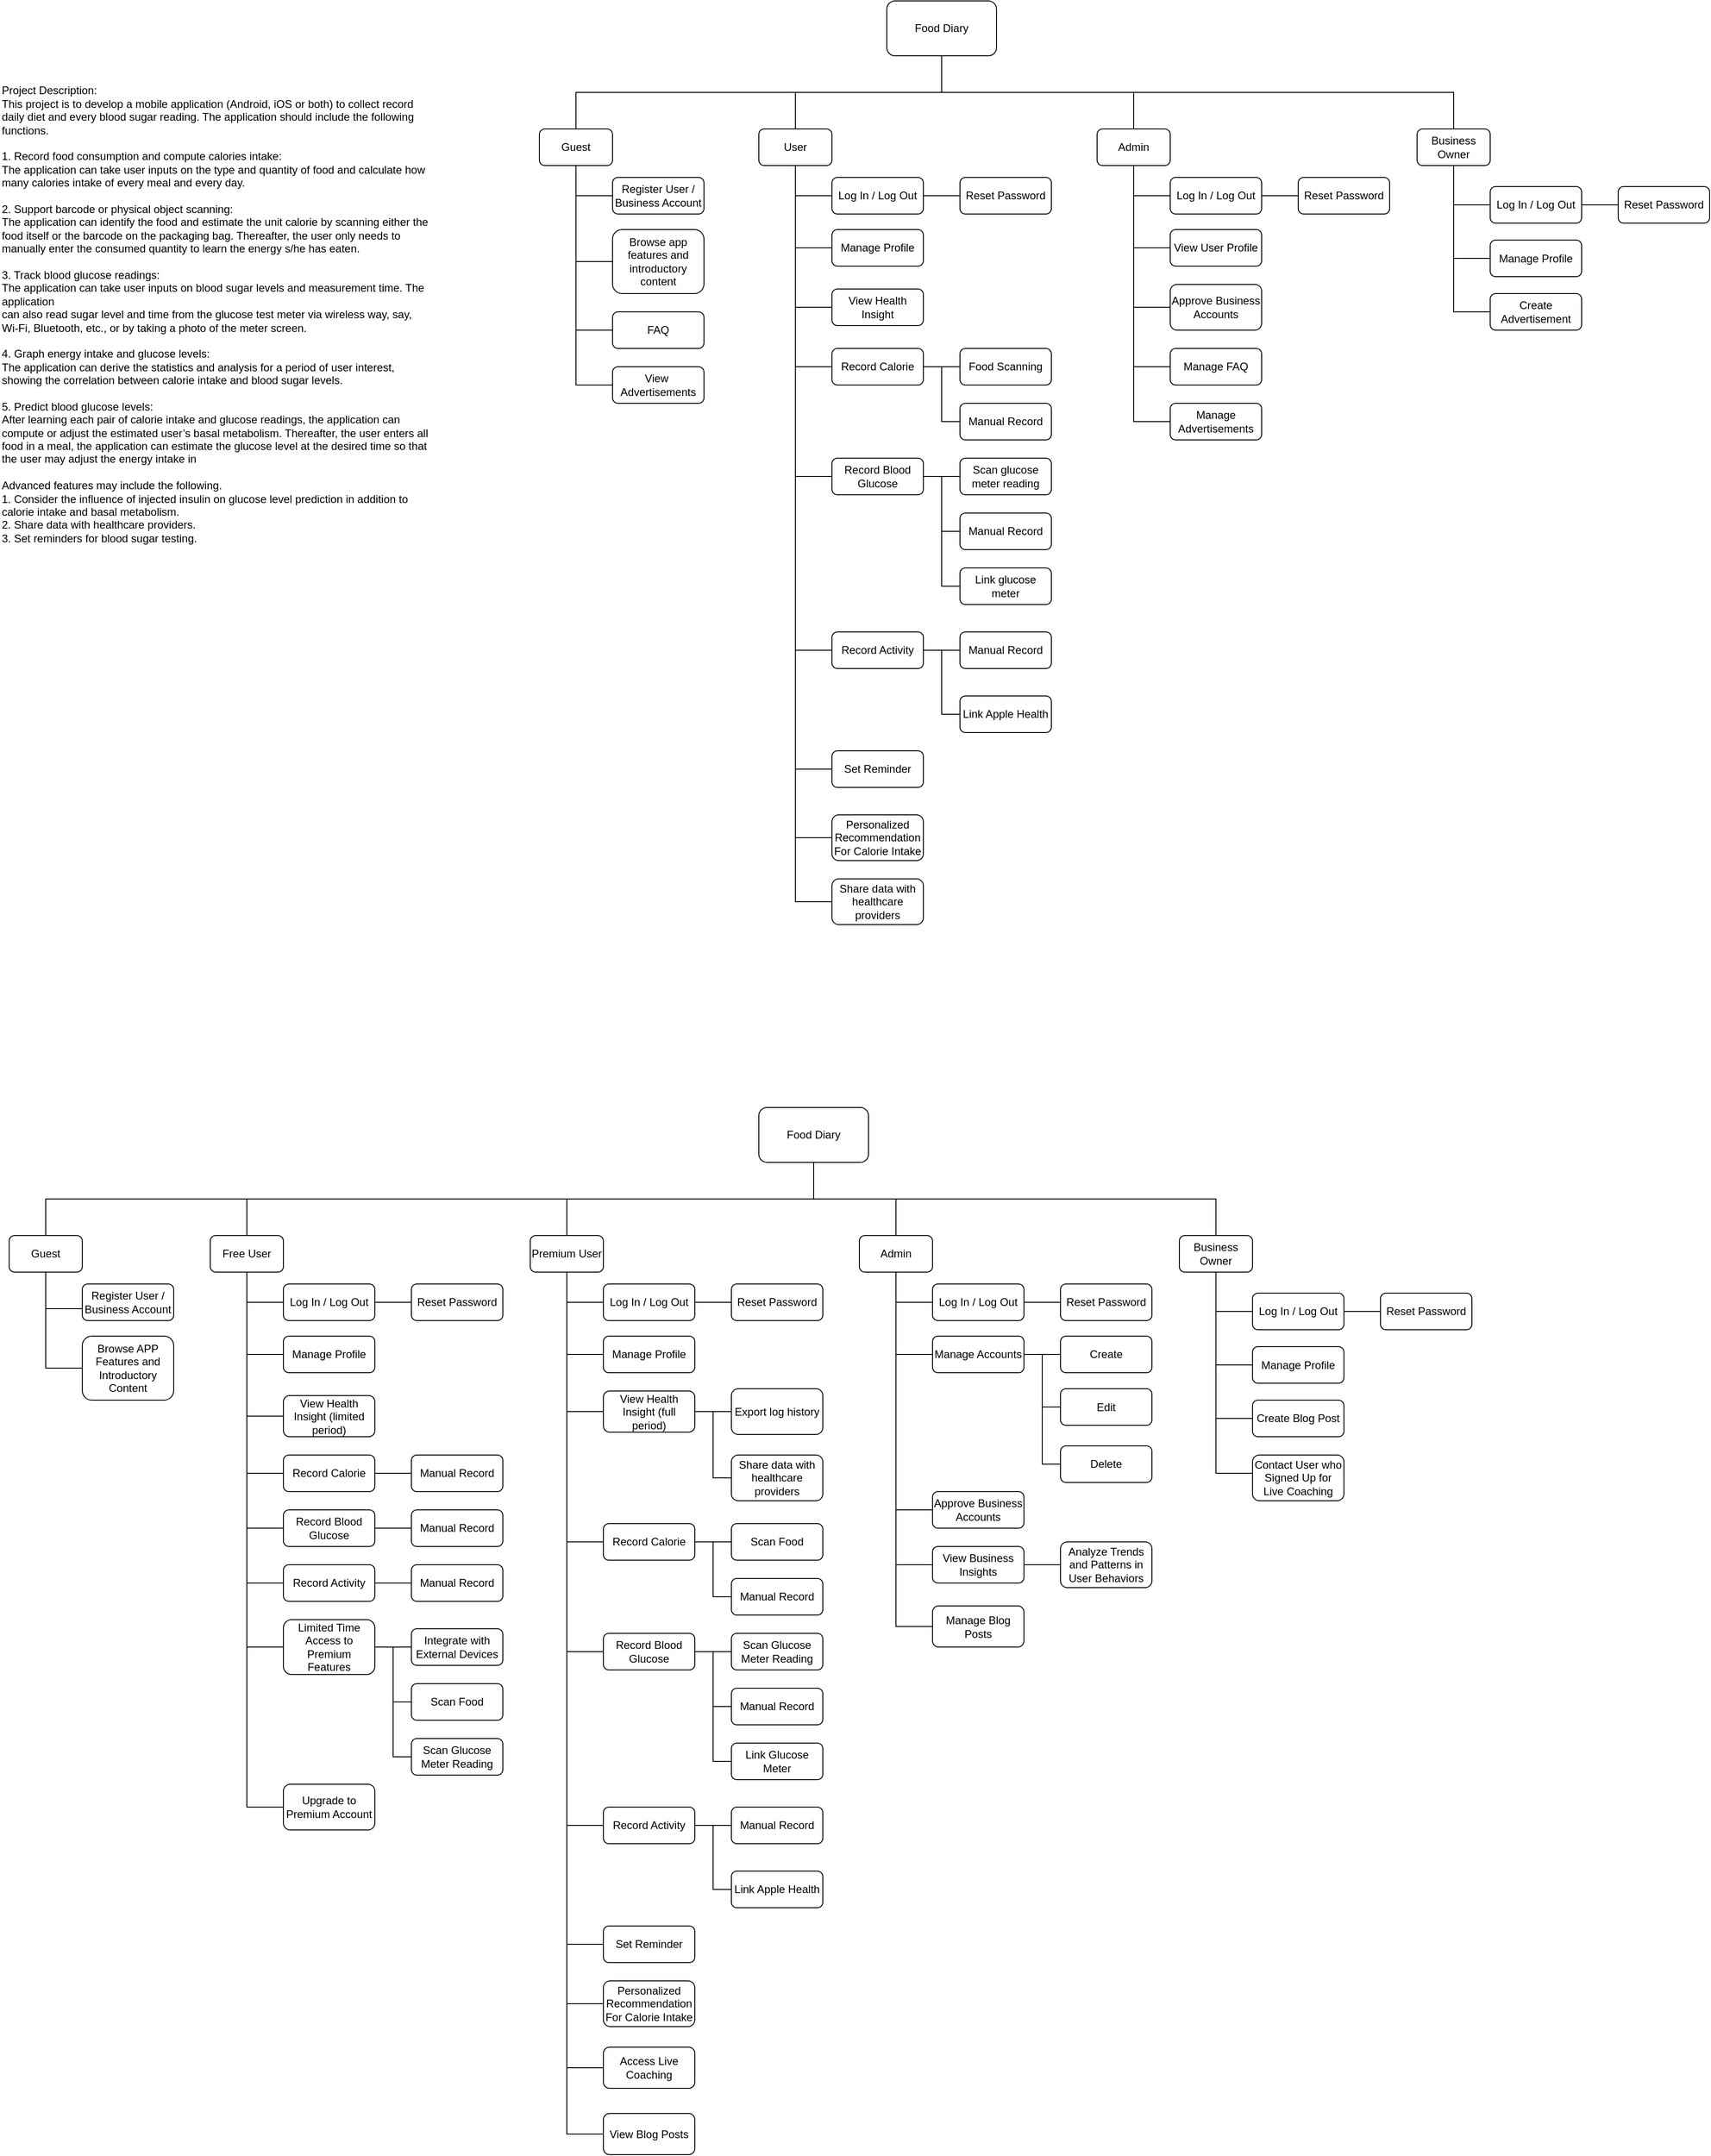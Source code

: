 <mxfile version="21.2.2" type="github">
  <diagram name="Page-1" id="KaCWcRvqG1j9VKeqatRS">
    <mxGraphModel dx="3306" dy="1266" grid="1" gridSize="10" guides="1" tooltips="1" connect="1" arrows="1" fold="1" page="1" pageScale="1" pageWidth="900" pageHeight="1600" math="0" shadow="0">
      <root>
        <mxCell id="0" />
        <mxCell id="1" parent="0" />
        <mxCell id="VcVSeBZPNJiGb5ufC5FY-1" value="Food Diary" style="rounded=1;whiteSpace=wrap;html=1;" parent="1" vertex="1">
          <mxGeometry x="500" y="140" width="120" height="60" as="geometry" />
        </mxCell>
        <mxCell id="VcVSeBZPNJiGb5ufC5FY-2" value="Guest" style="rounded=1;whiteSpace=wrap;html=1;" parent="1" vertex="1">
          <mxGeometry x="120" y="280" width="80" height="40" as="geometry" />
        </mxCell>
        <mxCell id="VcVSeBZPNJiGb5ufC5FY-3" value="User" style="rounded=1;whiteSpace=wrap;html=1;" parent="1" vertex="1">
          <mxGeometry x="360" y="280" width="80" height="40" as="geometry" />
        </mxCell>
        <mxCell id="VcVSeBZPNJiGb5ufC5FY-5" value="" style="endArrow=none;html=1;rounded=0;exitX=0.5;exitY=0;exitDx=0;exitDy=0;" parent="1" source="VcVSeBZPNJiGb5ufC5FY-2" edge="1">
          <mxGeometry width="50" height="50" relative="1" as="geometry">
            <mxPoint x="380" y="390" as="sourcePoint" />
            <mxPoint x="560" y="240" as="targetPoint" />
            <Array as="points">
              <mxPoint x="160" y="240" />
              <mxPoint x="400" y="240" />
              <mxPoint x="560" y="240" />
            </Array>
          </mxGeometry>
        </mxCell>
        <mxCell id="VcVSeBZPNJiGb5ufC5FY-6" value="" style="endArrow=none;html=1;rounded=0;entryX=0.5;entryY=0;entryDx=0;entryDy=0;" parent="1" target="VcVSeBZPNJiGb5ufC5FY-3" edge="1">
          <mxGeometry width="50" height="50" relative="1" as="geometry">
            <mxPoint x="560" y="240" as="sourcePoint" />
            <mxPoint x="450" y="340" as="targetPoint" />
            <Array as="points">
              <mxPoint x="560" y="200" />
              <mxPoint x="560" y="240" />
              <mxPoint x="400" y="240" />
            </Array>
          </mxGeometry>
        </mxCell>
        <mxCell id="lyGHcvRqLKyJ1lj6DzwX-82" style="edgeStyle=orthogonalEdgeStyle;rounded=0;orthogonalLoop=1;jettySize=auto;html=1;entryX=0.5;entryY=1;entryDx=0;entryDy=0;endArrow=none;endFill=0;" parent="1" source="VcVSeBZPNJiGb5ufC5FY-7" target="VcVSeBZPNJiGb5ufC5FY-1" edge="1">
          <mxGeometry relative="1" as="geometry">
            <Array as="points">
              <mxPoint x="770" y="240" />
              <mxPoint x="560" y="240" />
            </Array>
          </mxGeometry>
        </mxCell>
        <mxCell id="VcVSeBZPNJiGb5ufC5FY-7" value="Admin" style="rounded=1;whiteSpace=wrap;html=1;" parent="1" vertex="1">
          <mxGeometry x="730" y="280" width="80" height="40" as="geometry" />
        </mxCell>
        <mxCell id="lyGHcvRqLKyJ1lj6DzwX-1" value="Register User / Business Account" style="rounded=1;whiteSpace=wrap;html=1;" parent="1" vertex="1">
          <mxGeometry x="200" y="333" width="100" height="40" as="geometry" />
        </mxCell>
        <mxCell id="lyGHcvRqLKyJ1lj6DzwX-3" value="" style="endArrow=none;html=1;rounded=0;exitX=0;exitY=0.5;exitDx=0;exitDy=0;" parent="1" source="lyGHcvRqLKyJ1lj6DzwX-1" edge="1">
          <mxGeometry width="50" height="50" relative="1" as="geometry">
            <mxPoint x="430" y="463" as="sourcePoint" />
            <mxPoint x="160" y="353" as="targetPoint" />
          </mxGeometry>
        </mxCell>
        <mxCell id="lyGHcvRqLKyJ1lj6DzwX-8" value="" style="endArrow=none;html=1;rounded=0;entryX=0.5;entryY=1;entryDx=0;entryDy=0;exitX=0;exitY=0.5;exitDx=0;exitDy=0;" parent="1" source="lyGHcvRqLKyJ1lj6DzwX-13" target="VcVSeBZPNJiGb5ufC5FY-2" edge="1">
          <mxGeometry width="50" height="50" relative="1" as="geometry">
            <mxPoint x="160" y="580" as="sourcePoint" />
            <mxPoint x="490" y="430" as="targetPoint" />
            <Array as="points">
              <mxPoint x="160" y="560" />
            </Array>
          </mxGeometry>
        </mxCell>
        <mxCell id="lyGHcvRqLKyJ1lj6DzwX-9" value="Browse app features and introductory content" style="rounded=1;whiteSpace=wrap;html=1;align=center;" parent="1" vertex="1">
          <mxGeometry x="200" y="390" width="100" height="70" as="geometry" />
        </mxCell>
        <mxCell id="lyGHcvRqLKyJ1lj6DzwX-10" value="" style="endArrow=none;html=1;rounded=0;exitX=0;exitY=0.5;exitDx=0;exitDy=0;" parent="1" source="lyGHcvRqLKyJ1lj6DzwX-9" edge="1">
          <mxGeometry width="50" height="50" relative="1" as="geometry">
            <mxPoint x="430" y="520" as="sourcePoint" />
            <mxPoint x="160" y="425" as="targetPoint" />
          </mxGeometry>
        </mxCell>
        <mxCell id="lyGHcvRqLKyJ1lj6DzwX-11" value="FAQ" style="rounded=1;whiteSpace=wrap;html=1;" parent="1" vertex="1">
          <mxGeometry x="200" y="480" width="100" height="40" as="geometry" />
        </mxCell>
        <mxCell id="lyGHcvRqLKyJ1lj6DzwX-12" value="" style="endArrow=none;html=1;rounded=0;exitX=0;exitY=0.5;exitDx=0;exitDy=0;" parent="1" source="lyGHcvRqLKyJ1lj6DzwX-11" edge="1">
          <mxGeometry width="50" height="50" relative="1" as="geometry">
            <mxPoint x="430" y="610" as="sourcePoint" />
            <mxPoint x="160" y="500" as="targetPoint" />
          </mxGeometry>
        </mxCell>
        <mxCell id="lyGHcvRqLKyJ1lj6DzwX-13" value="View&amp;nbsp; Advertisements" style="rounded=1;whiteSpace=wrap;html=1;" parent="1" vertex="1">
          <mxGeometry x="200" y="540" width="100" height="40" as="geometry" />
        </mxCell>
        <mxCell id="lyGHcvRqLKyJ1lj6DzwX-17" value="Log In / Log Out" style="rounded=1;whiteSpace=wrap;html=1;" parent="1" vertex="1">
          <mxGeometry x="440" y="333" width="100" height="40" as="geometry" />
        </mxCell>
        <mxCell id="lyGHcvRqLKyJ1lj6DzwX-18" value="" style="endArrow=none;html=1;rounded=0;exitX=0;exitY=0.5;exitDx=0;exitDy=0;entryX=0.5;entryY=1;entryDx=0;entryDy=0;" parent="1" source="lyGHcvRqLKyJ1lj6DzwX-17" target="VcVSeBZPNJiGb5ufC5FY-3" edge="1">
          <mxGeometry width="50" height="50" relative="1" as="geometry">
            <mxPoint x="680" y="480" as="sourcePoint" />
            <mxPoint x="400" y="320" as="targetPoint" />
            <Array as="points">
              <mxPoint x="400" y="353" />
            </Array>
          </mxGeometry>
        </mxCell>
        <mxCell id="lyGHcvRqLKyJ1lj6DzwX-19" value="Manage Profile" style="rounded=1;whiteSpace=wrap;html=1;" parent="1" vertex="1">
          <mxGeometry x="440" y="390" width="100" height="40" as="geometry" />
        </mxCell>
        <mxCell id="lyGHcvRqLKyJ1lj6DzwX-20" value="" style="endArrow=none;html=1;rounded=0;exitX=0;exitY=0.5;exitDx=0;exitDy=0;" parent="1" source="lyGHcvRqLKyJ1lj6DzwX-19" edge="1">
          <mxGeometry width="50" height="50" relative="1" as="geometry">
            <mxPoint x="680" y="533" as="sourcePoint" />
            <mxPoint x="400" y="353" as="targetPoint" />
            <Array as="points">
              <mxPoint x="400" y="410" />
            </Array>
          </mxGeometry>
        </mxCell>
        <mxCell id="lyGHcvRqLKyJ1lj6DzwX-60" style="edgeStyle=orthogonalEdgeStyle;rounded=0;orthogonalLoop=1;jettySize=auto;html=1;entryX=0.5;entryY=1;entryDx=0;entryDy=0;endArrow=none;endFill=0;exitX=0;exitY=0.5;exitDx=0;exitDy=0;" parent="1" source="lyGHcvRqLKyJ1lj6DzwX-23" target="VcVSeBZPNJiGb5ufC5FY-3" edge="1">
          <mxGeometry relative="1" as="geometry" />
        </mxCell>
        <mxCell id="lyGHcvRqLKyJ1lj6DzwX-23" value="Personalized Recommendation&lt;br&gt;For Calorie Intake" style="rounded=1;whiteSpace=wrap;html=1;" parent="1" vertex="1">
          <mxGeometry x="440" y="1030" width="100" height="50" as="geometry" />
        </mxCell>
        <mxCell id="lyGHcvRqLKyJ1lj6DzwX-117" style="edgeStyle=orthogonalEdgeStyle;rounded=0;orthogonalLoop=1;jettySize=auto;html=1;entryX=0.5;entryY=1;entryDx=0;entryDy=0;endArrow=none;endFill=0;exitX=0;exitY=0.5;exitDx=0;exitDy=0;" parent="1" source="lyGHcvRqLKyJ1lj6DzwX-27" target="VcVSeBZPNJiGb5ufC5FY-3" edge="1">
          <mxGeometry relative="1" as="geometry" />
        </mxCell>
        <mxCell id="lyGHcvRqLKyJ1lj6DzwX-27" value="Record Calorie" style="rounded=1;whiteSpace=wrap;html=1;" parent="1" vertex="1">
          <mxGeometry x="440" y="520" width="100" height="40" as="geometry" />
        </mxCell>
        <mxCell id="lyGHcvRqLKyJ1lj6DzwX-29" value="" style="endArrow=none;html=1;rounded=0;entryX=0;entryY=0.5;entryDx=0;entryDy=0;" parent="1" target="lyGHcvRqLKyJ1lj6DzwX-30" edge="1">
          <mxGeometry width="50" height="50" relative="1" as="geometry">
            <mxPoint x="400" y="540" as="sourcePoint" />
            <mxPoint x="430" y="600" as="targetPoint" />
            <Array as="points">
              <mxPoint x="400" y="600" />
              <mxPoint x="400" y="660" />
            </Array>
          </mxGeometry>
        </mxCell>
        <mxCell id="lyGHcvRqLKyJ1lj6DzwX-30" value="Record Blood Glucose" style="rounded=1;whiteSpace=wrap;html=1;" parent="1" vertex="1">
          <mxGeometry x="440" y="640" width="100" height="40" as="geometry" />
        </mxCell>
        <mxCell id="lyGHcvRqLKyJ1lj6DzwX-32" value="Food Scanning" style="rounded=1;whiteSpace=wrap;html=1;" parent="1" vertex="1">
          <mxGeometry x="580" y="520" width="100" height="40" as="geometry" />
        </mxCell>
        <mxCell id="lyGHcvRqLKyJ1lj6DzwX-33" value="" style="endArrow=none;html=1;rounded=0;exitX=0;exitY=0.5;exitDx=0;exitDy=0;" parent="1" source="lyGHcvRqLKyJ1lj6DzwX-32" edge="1">
          <mxGeometry width="50" height="50" relative="1" as="geometry">
            <mxPoint x="820" y="650" as="sourcePoint" />
            <mxPoint x="540" y="540" as="targetPoint" />
          </mxGeometry>
        </mxCell>
        <mxCell id="lyGHcvRqLKyJ1lj6DzwX-44" style="edgeStyle=orthogonalEdgeStyle;rounded=0;orthogonalLoop=1;jettySize=auto;html=1;endArrow=none;endFill=0;" parent="1" source="lyGHcvRqLKyJ1lj6DzwX-43" edge="1">
          <mxGeometry relative="1" as="geometry">
            <mxPoint x="560" y="540" as="targetPoint" />
          </mxGeometry>
        </mxCell>
        <mxCell id="lyGHcvRqLKyJ1lj6DzwX-43" value="Manual Record" style="rounded=1;whiteSpace=wrap;html=1;" parent="1" vertex="1">
          <mxGeometry x="580" y="580" width="100" height="40" as="geometry" />
        </mxCell>
        <mxCell id="lyGHcvRqLKyJ1lj6DzwX-46" value="Scan glucose meter reading" style="rounded=1;whiteSpace=wrap;html=1;" parent="1" vertex="1">
          <mxGeometry x="580" y="640" width="100" height="40" as="geometry" />
        </mxCell>
        <mxCell id="lyGHcvRqLKyJ1lj6DzwX-47" value="" style="endArrow=none;html=1;rounded=0;exitX=0;exitY=0.5;exitDx=0;exitDy=0;" parent="1" source="lyGHcvRqLKyJ1lj6DzwX-46" edge="1">
          <mxGeometry width="50" height="50" relative="1" as="geometry">
            <mxPoint x="820" y="770" as="sourcePoint" />
            <mxPoint x="540" y="660" as="targetPoint" />
          </mxGeometry>
        </mxCell>
        <mxCell id="lyGHcvRqLKyJ1lj6DzwX-48" style="edgeStyle=orthogonalEdgeStyle;rounded=0;orthogonalLoop=1;jettySize=auto;html=1;endArrow=none;endFill=0;" parent="1" source="lyGHcvRqLKyJ1lj6DzwX-49" edge="1">
          <mxGeometry relative="1" as="geometry">
            <mxPoint x="560" y="660" as="targetPoint" />
          </mxGeometry>
        </mxCell>
        <mxCell id="lyGHcvRqLKyJ1lj6DzwX-49" value="Manual Record" style="rounded=1;whiteSpace=wrap;html=1;" parent="1" vertex="1">
          <mxGeometry x="580" y="700" width="100" height="40" as="geometry" />
        </mxCell>
        <mxCell id="lyGHcvRqLKyJ1lj6DzwX-51" style="edgeStyle=orthogonalEdgeStyle;rounded=0;orthogonalLoop=1;jettySize=auto;html=1;endArrow=none;endFill=0;" parent="1" source="lyGHcvRqLKyJ1lj6DzwX-50" edge="1">
          <mxGeometry relative="1" as="geometry">
            <mxPoint x="560" y="720" as="targetPoint" />
          </mxGeometry>
        </mxCell>
        <mxCell id="lyGHcvRqLKyJ1lj6DzwX-50" value="Link glucose meter" style="rounded=1;whiteSpace=wrap;html=1;" parent="1" vertex="1">
          <mxGeometry x="580" y="760" width="100" height="40" as="geometry" />
        </mxCell>
        <mxCell id="lyGHcvRqLKyJ1lj6DzwX-90" style="edgeStyle=orthogonalEdgeStyle;rounded=0;orthogonalLoop=1;jettySize=auto;html=1;entryX=0.5;entryY=1;entryDx=0;entryDy=0;endArrow=none;endFill=0;exitX=0;exitY=0.5;exitDx=0;exitDy=0;" parent="1" source="lyGHcvRqLKyJ1lj6DzwX-52" target="VcVSeBZPNJiGb5ufC5FY-3" edge="1">
          <mxGeometry relative="1" as="geometry" />
        </mxCell>
        <mxCell id="lyGHcvRqLKyJ1lj6DzwX-52" value="Record Activity" style="rounded=1;whiteSpace=wrap;html=1;" parent="1" vertex="1">
          <mxGeometry x="440" y="830" width="100" height="40" as="geometry" />
        </mxCell>
        <mxCell id="lyGHcvRqLKyJ1lj6DzwX-55" style="edgeStyle=orthogonalEdgeStyle;rounded=0;orthogonalLoop=1;jettySize=auto;html=1;entryX=1;entryY=0.5;entryDx=0;entryDy=0;endArrow=none;endFill=0;" parent="1" source="lyGHcvRqLKyJ1lj6DzwX-54" target="lyGHcvRqLKyJ1lj6DzwX-52" edge="1">
          <mxGeometry relative="1" as="geometry" />
        </mxCell>
        <mxCell id="lyGHcvRqLKyJ1lj6DzwX-54" value="Manual Record" style="rounded=1;whiteSpace=wrap;html=1;" parent="1" vertex="1">
          <mxGeometry x="580" y="830" width="100" height="40" as="geometry" />
        </mxCell>
        <mxCell id="lyGHcvRqLKyJ1lj6DzwX-57" style="edgeStyle=orthogonalEdgeStyle;rounded=0;orthogonalLoop=1;jettySize=auto;html=1;endArrow=none;endFill=0;" parent="1" source="lyGHcvRqLKyJ1lj6DzwX-56" edge="1">
          <mxGeometry relative="1" as="geometry">
            <mxPoint x="560" y="850" as="targetPoint" />
          </mxGeometry>
        </mxCell>
        <mxCell id="lyGHcvRqLKyJ1lj6DzwX-56" value="Link Apple Health" style="rounded=1;whiteSpace=wrap;html=1;" parent="1" vertex="1">
          <mxGeometry x="580" y="900" width="100" height="40" as="geometry" />
        </mxCell>
        <mxCell id="lyGHcvRqLKyJ1lj6DzwX-61" value="Reset Password" style="rounded=1;whiteSpace=wrap;html=1;" parent="1" vertex="1">
          <mxGeometry x="580" y="333" width="100" height="40" as="geometry" />
        </mxCell>
        <mxCell id="lyGHcvRqLKyJ1lj6DzwX-62" value="" style="endArrow=none;html=1;rounded=0;exitX=0;exitY=0.5;exitDx=0;exitDy=0;" parent="1" source="lyGHcvRqLKyJ1lj6DzwX-61" edge="1">
          <mxGeometry width="50" height="50" relative="1" as="geometry">
            <mxPoint x="820" y="463" as="sourcePoint" />
            <mxPoint x="540" y="353" as="targetPoint" />
          </mxGeometry>
        </mxCell>
        <mxCell id="lyGHcvRqLKyJ1lj6DzwX-66" value="&lt;div&gt;Project Description:&lt;/div&gt;&lt;div&gt;This project is to develop a mobile application (Android, iOS or both) to collect record daily diet&amp;nbsp;&lt;span style=&quot;background-color: initial;&quot;&gt;and every blood sugar reading. The application should include the following functions.&lt;/span&gt;&lt;/div&gt;&lt;div&gt;&lt;br&gt;&lt;/div&gt;&lt;div&gt;1. Record food consumption and compute calories intake:&lt;/div&gt;&lt;div&gt;The application can take user inputs on the type and quantity of food and calculate how many&amp;nbsp;&lt;span style=&quot;background-color: initial;&quot;&gt;calories intake of every meal and every day.&lt;/span&gt;&lt;/div&gt;&lt;div&gt;&lt;br&gt;&lt;/div&gt;&lt;div&gt;2. Support barcode or physical object scanning:&lt;/div&gt;&lt;div&gt;The application can identify the food and estimate the unit calorie by scanning either the food itself&amp;nbsp;&lt;span style=&quot;background-color: initial;&quot;&gt;or the barcode on the packaging bag. Thereafter, the user only needs to manually enter the consumed&amp;nbsp;&lt;/span&gt;&lt;span style=&quot;background-color: initial;&quot;&gt;quantity to learn the energy s/he has eaten.&lt;/span&gt;&lt;/div&gt;&lt;div&gt;&lt;br&gt;&lt;/div&gt;&lt;div&gt;3. Track blood glucose readings:&lt;/div&gt;&lt;div&gt;The application can take user inputs on blood sugar levels and measurement time. The application&lt;/div&gt;&lt;div&gt;can also read sugar level and time from the glucose test meter via wireless way, say, Wi-Fi,&amp;nbsp;&lt;span style=&quot;background-color: initial;&quot;&gt;Bluetooth, etc., or by taking a photo of the meter screen.&lt;/span&gt;&lt;/div&gt;&lt;div&gt;&lt;br&gt;&lt;/div&gt;&lt;div&gt;4. Graph energy intake and glucose levels:&lt;/div&gt;&lt;div&gt;The application can derive the statistics and analysis for a period of user interest, showing the&amp;nbsp;&lt;span style=&quot;background-color: initial;&quot;&gt;correlation between calorie intake and blood sugar levels.&lt;/span&gt;&lt;/div&gt;&lt;div&gt;&lt;br&gt;&lt;/div&gt;&lt;div&gt;5. Predict blood glucose levels:&lt;/div&gt;&lt;div&gt;After learning each pair of calorie intake and glucose readings, the application can compute or adjust&amp;nbsp;&lt;span style=&quot;background-color: initial;&quot;&gt;the estimated user’s basal metabolism. Thereafter, the user enters all food in a meal, the application&amp;nbsp;&lt;/span&gt;&lt;span style=&quot;background-color: initial;&quot;&gt;can estimate the glucose level at the desired time so that the user may adjust the energy intake in&lt;/span&gt;&lt;/div&gt;&lt;div&gt;&lt;br&gt;&lt;/div&gt;&lt;div&gt;Advanced features may include the following.&lt;/div&gt;&lt;div&gt;1. Consider the influence of injected insulin on glucose level prediction in addition to calorie intake&amp;nbsp;&lt;span style=&quot;background-color: initial;&quot;&gt;and basal metabolism.&lt;/span&gt;&lt;/div&gt;&lt;div&gt;2. Share data with healthcare providers.&lt;/div&gt;&lt;div&gt;3. Set reminders for blood sugar testing.&lt;/div&gt;&lt;div style=&quot;&quot;&gt;&lt;br&gt;&lt;/div&gt;" style="text;html=1;strokeColor=none;fillColor=none;align=left;verticalAlign=middle;whiteSpace=wrap;rounded=0;" parent="1" vertex="1">
          <mxGeometry x="-470" y="160" width="470" height="660" as="geometry" />
        </mxCell>
        <mxCell id="lyGHcvRqLKyJ1lj6DzwX-104" style="edgeStyle=orthogonalEdgeStyle;rounded=0;orthogonalLoop=1;jettySize=auto;html=1;entryX=0.5;entryY=1;entryDx=0;entryDy=0;exitX=0;exitY=0.5;exitDx=0;exitDy=0;endArrow=none;endFill=0;" parent="1" source="lyGHcvRqLKyJ1lj6DzwX-70" target="VcVSeBZPNJiGb5ufC5FY-7" edge="1">
          <mxGeometry relative="1" as="geometry" />
        </mxCell>
        <mxCell id="lyGHcvRqLKyJ1lj6DzwX-70" value="View User Profile" style="rounded=1;whiteSpace=wrap;html=1;align=center;" parent="1" vertex="1">
          <mxGeometry x="810" y="390" width="100" height="40" as="geometry" />
        </mxCell>
        <mxCell id="lyGHcvRqLKyJ1lj6DzwX-106" style="edgeStyle=orthogonalEdgeStyle;rounded=0;orthogonalLoop=1;jettySize=auto;html=1;entryX=0.5;entryY=1;entryDx=0;entryDy=0;endArrow=none;endFill=0;exitX=0;exitY=0.5;exitDx=0;exitDy=0;" parent="1" source="lyGHcvRqLKyJ1lj6DzwX-72" target="VcVSeBZPNJiGb5ufC5FY-7" edge="1">
          <mxGeometry relative="1" as="geometry" />
        </mxCell>
        <mxCell id="lyGHcvRqLKyJ1lj6DzwX-72" value="Manage FAQ" style="rounded=1;whiteSpace=wrap;html=1;" parent="1" vertex="1">
          <mxGeometry x="810" y="520" width="100" height="40" as="geometry" />
        </mxCell>
        <mxCell id="lyGHcvRqLKyJ1lj6DzwX-105" style="edgeStyle=orthogonalEdgeStyle;rounded=0;orthogonalLoop=1;jettySize=auto;html=1;entryX=0.5;entryY=1;entryDx=0;entryDy=0;exitX=0;exitY=0.5;exitDx=0;exitDy=0;endArrow=none;endFill=0;" parent="1" source="lyGHcvRqLKyJ1lj6DzwX-74" target="VcVSeBZPNJiGb5ufC5FY-7" edge="1">
          <mxGeometry relative="1" as="geometry" />
        </mxCell>
        <mxCell id="lyGHcvRqLKyJ1lj6DzwX-74" value="Approve Business Accounts" style="rounded=1;whiteSpace=wrap;html=1;" parent="1" vertex="1">
          <mxGeometry x="810" y="450" width="100" height="50" as="geometry" />
        </mxCell>
        <mxCell id="lyGHcvRqLKyJ1lj6DzwX-103" value="" style="edgeStyle=orthogonalEdgeStyle;rounded=0;orthogonalLoop=1;jettySize=auto;html=1;exitX=0;exitY=0.5;exitDx=0;exitDy=0;endArrow=none;endFill=0;" parent="1" source="lyGHcvRqLKyJ1lj6DzwX-77" target="VcVSeBZPNJiGb5ufC5FY-7" edge="1">
          <mxGeometry relative="1" as="geometry" />
        </mxCell>
        <mxCell id="lyGHcvRqLKyJ1lj6DzwX-77" value="Log In / Log Out" style="rounded=1;whiteSpace=wrap;html=1;" parent="1" vertex="1">
          <mxGeometry x="810" y="333" width="100" height="40" as="geometry" />
        </mxCell>
        <mxCell id="lyGHcvRqLKyJ1lj6DzwX-78" value="Reset Password" style="rounded=1;whiteSpace=wrap;html=1;" parent="1" vertex="1">
          <mxGeometry x="950" y="333" width="100" height="40" as="geometry" />
        </mxCell>
        <mxCell id="lyGHcvRqLKyJ1lj6DzwX-79" value="" style="endArrow=none;html=1;rounded=0;exitX=0;exitY=0.5;exitDx=0;exitDy=0;" parent="1" source="lyGHcvRqLKyJ1lj6DzwX-78" edge="1">
          <mxGeometry width="50" height="50" relative="1" as="geometry">
            <mxPoint x="1190" y="463" as="sourcePoint" />
            <mxPoint x="910" y="353" as="targetPoint" />
          </mxGeometry>
        </mxCell>
        <mxCell id="lyGHcvRqLKyJ1lj6DzwX-96" style="edgeStyle=orthogonalEdgeStyle;rounded=0;orthogonalLoop=1;jettySize=auto;html=1;entryX=0.5;entryY=1;entryDx=0;entryDy=0;endArrow=none;endFill=0;exitX=0.5;exitY=0;exitDx=0;exitDy=0;" parent="1" source="lyGHcvRqLKyJ1lj6DzwX-83" target="VcVSeBZPNJiGb5ufC5FY-1" edge="1">
          <mxGeometry relative="1" as="geometry">
            <Array as="points">
              <mxPoint x="1120" y="240" />
              <mxPoint x="560" y="240" />
            </Array>
          </mxGeometry>
        </mxCell>
        <mxCell id="lyGHcvRqLKyJ1lj6DzwX-83" value="Business Owner" style="rounded=1;whiteSpace=wrap;html=1;" parent="1" vertex="1">
          <mxGeometry x="1080" y="280" width="80" height="40" as="geometry" />
        </mxCell>
        <mxCell id="lyGHcvRqLKyJ1lj6DzwX-93" style="edgeStyle=orthogonalEdgeStyle;rounded=0;orthogonalLoop=1;jettySize=auto;html=1;entryX=0.5;entryY=1;entryDx=0;entryDy=0;endArrow=none;endFill=0;exitX=0;exitY=0.5;exitDx=0;exitDy=0;" parent="1" source="lyGHcvRqLKyJ1lj6DzwX-92" target="VcVSeBZPNJiGb5ufC5FY-3" edge="1">
          <mxGeometry relative="1" as="geometry" />
        </mxCell>
        <mxCell id="lyGHcvRqLKyJ1lj6DzwX-92" value="Set Reminder" style="rounded=1;whiteSpace=wrap;html=1;" parent="1" vertex="1">
          <mxGeometry x="440" y="960" width="100" height="40" as="geometry" />
        </mxCell>
        <mxCell id="lyGHcvRqLKyJ1lj6DzwX-95" style="edgeStyle=orthogonalEdgeStyle;rounded=0;orthogonalLoop=1;jettySize=auto;html=1;entryX=0.5;entryY=1;entryDx=0;entryDy=0;endArrow=none;endFill=0;exitX=0;exitY=0.5;exitDx=0;exitDy=0;" parent="1" source="lyGHcvRqLKyJ1lj6DzwX-94" target="VcVSeBZPNJiGb5ufC5FY-3" edge="1">
          <mxGeometry relative="1" as="geometry" />
        </mxCell>
        <mxCell id="lyGHcvRqLKyJ1lj6DzwX-94" value="Share data with healthcare providers" style="rounded=1;whiteSpace=wrap;html=1;" parent="1" vertex="1">
          <mxGeometry x="440" y="1100" width="100" height="50" as="geometry" />
        </mxCell>
        <mxCell id="lyGHcvRqLKyJ1lj6DzwX-108" style="edgeStyle=orthogonalEdgeStyle;rounded=0;orthogonalLoop=1;jettySize=auto;html=1;entryX=0.5;entryY=1;entryDx=0;entryDy=0;endArrow=none;endFill=0;exitX=0;exitY=0.5;exitDx=0;exitDy=0;" parent="1" source="lyGHcvRqLKyJ1lj6DzwX-97" target="VcVSeBZPNJiGb5ufC5FY-7" edge="1">
          <mxGeometry relative="1" as="geometry" />
        </mxCell>
        <mxCell id="lyGHcvRqLKyJ1lj6DzwX-97" value="Manage Advertisements" style="rounded=1;whiteSpace=wrap;html=1;" parent="1" vertex="1">
          <mxGeometry x="810" y="580" width="100" height="40" as="geometry" />
        </mxCell>
        <mxCell id="lyGHcvRqLKyJ1lj6DzwX-109" style="edgeStyle=orthogonalEdgeStyle;rounded=0;orthogonalLoop=1;jettySize=auto;html=1;entryX=0.5;entryY=1;entryDx=0;entryDy=0;exitX=0;exitY=0.5;exitDx=0;exitDy=0;endArrow=none;endFill=0;" parent="1" source="lyGHcvRqLKyJ1lj6DzwX-99" target="lyGHcvRqLKyJ1lj6DzwX-83" edge="1">
          <mxGeometry relative="1" as="geometry" />
        </mxCell>
        <mxCell id="lyGHcvRqLKyJ1lj6DzwX-99" value="Log In / Log Out" style="rounded=1;whiteSpace=wrap;html=1;" parent="1" vertex="1">
          <mxGeometry x="1160" y="343" width="100" height="40" as="geometry" />
        </mxCell>
        <mxCell id="lyGHcvRqLKyJ1lj6DzwX-100" value="Reset Password" style="rounded=1;whiteSpace=wrap;html=1;" parent="1" vertex="1">
          <mxGeometry x="1300" y="343" width="100" height="40" as="geometry" />
        </mxCell>
        <mxCell id="lyGHcvRqLKyJ1lj6DzwX-101" value="" style="endArrow=none;html=1;rounded=0;exitX=0;exitY=0.5;exitDx=0;exitDy=0;" parent="1" source="lyGHcvRqLKyJ1lj6DzwX-100" edge="1">
          <mxGeometry width="50" height="50" relative="1" as="geometry">
            <mxPoint x="1540" y="473" as="sourcePoint" />
            <mxPoint x="1260" y="363" as="targetPoint" />
          </mxGeometry>
        </mxCell>
        <mxCell id="lyGHcvRqLKyJ1lj6DzwX-107" style="edgeStyle=orthogonalEdgeStyle;rounded=0;orthogonalLoop=1;jettySize=auto;html=1;exitX=0.5;exitY=1;exitDx=0;exitDy=0;" parent="1" source="lyGHcvRqLKyJ1lj6DzwX-97" target="lyGHcvRqLKyJ1lj6DzwX-97" edge="1">
          <mxGeometry relative="1" as="geometry" />
        </mxCell>
        <mxCell id="lyGHcvRqLKyJ1lj6DzwX-113" style="edgeStyle=orthogonalEdgeStyle;rounded=0;orthogonalLoop=1;jettySize=auto;html=1;entryX=0.5;entryY=1;entryDx=0;entryDy=0;exitX=0;exitY=0.5;exitDx=0;exitDy=0;endArrow=none;endFill=0;" parent="1" source="lyGHcvRqLKyJ1lj6DzwX-114" target="lyGHcvRqLKyJ1lj6DzwX-83" edge="1">
          <mxGeometry relative="1" as="geometry">
            <mxPoint x="1120" y="378.5" as="targetPoint" />
          </mxGeometry>
        </mxCell>
        <mxCell id="lyGHcvRqLKyJ1lj6DzwX-114" value="Manage Profile" style="rounded=1;whiteSpace=wrap;html=1;" parent="1" vertex="1">
          <mxGeometry x="1160" y="401.5" width="100" height="40" as="geometry" />
        </mxCell>
        <mxCell id="lyGHcvRqLKyJ1lj6DzwX-123" style="edgeStyle=orthogonalEdgeStyle;rounded=0;orthogonalLoop=1;jettySize=auto;html=1;entryX=0.5;entryY=1;entryDx=0;entryDy=0;endArrow=none;endFill=0;exitX=0;exitY=0.5;exitDx=0;exitDy=0;" parent="1" source="lyGHcvRqLKyJ1lj6DzwX-122" target="VcVSeBZPNJiGb5ufC5FY-3" edge="1">
          <mxGeometry relative="1" as="geometry" />
        </mxCell>
        <mxCell id="lyGHcvRqLKyJ1lj6DzwX-122" value="View Health Insight" style="rounded=1;whiteSpace=wrap;html=1;" parent="1" vertex="1">
          <mxGeometry x="440" y="455" width="100" height="40" as="geometry" />
        </mxCell>
        <mxCell id="lyGHcvRqLKyJ1lj6DzwX-126" style="edgeStyle=orthogonalEdgeStyle;rounded=0;orthogonalLoop=1;jettySize=auto;html=1;entryX=0.5;entryY=1;entryDx=0;entryDy=0;endArrow=none;endFill=0;exitX=0;exitY=0.5;exitDx=0;exitDy=0;" parent="1" source="lyGHcvRqLKyJ1lj6DzwX-125" target="lyGHcvRqLKyJ1lj6DzwX-83" edge="1">
          <mxGeometry relative="1" as="geometry" />
        </mxCell>
        <mxCell id="lyGHcvRqLKyJ1lj6DzwX-125" value="Create Advertisement" style="rounded=1;whiteSpace=wrap;html=1;" parent="1" vertex="1">
          <mxGeometry x="1160" y="460" width="100" height="40" as="geometry" />
        </mxCell>
        <mxCell id="9vuzGtuAJoIoEy29XWsn-1" value="Food Diary" style="rounded=1;whiteSpace=wrap;html=1;" vertex="1" parent="1">
          <mxGeometry x="360" y="1350" width="120" height="60" as="geometry" />
        </mxCell>
        <mxCell id="9vuzGtuAJoIoEy29XWsn-2" value="Guest" style="rounded=1;whiteSpace=wrap;html=1;" vertex="1" parent="1">
          <mxGeometry x="-460" y="1490" width="80" height="40" as="geometry" />
        </mxCell>
        <mxCell id="9vuzGtuAJoIoEy29XWsn-3" value="Free User" style="rounded=1;whiteSpace=wrap;html=1;" vertex="1" parent="1">
          <mxGeometry x="-240" y="1490" width="80" height="40" as="geometry" />
        </mxCell>
        <mxCell id="9vuzGtuAJoIoEy29XWsn-4" value="" style="endArrow=none;html=1;rounded=0;exitX=0.5;exitY=0;exitDx=0;exitDy=0;" edge="1" parent="1" source="9vuzGtuAJoIoEy29XWsn-2">
          <mxGeometry width="50" height="50" relative="1" as="geometry">
            <mxPoint x="240" y="1600" as="sourcePoint" />
            <mxPoint x="420" y="1450" as="targetPoint" />
            <Array as="points">
              <mxPoint x="-420" y="1450" />
              <mxPoint x="260" y="1450" />
              <mxPoint x="420" y="1450" />
            </Array>
          </mxGeometry>
        </mxCell>
        <mxCell id="9vuzGtuAJoIoEy29XWsn-5" value="" style="endArrow=none;html=1;rounded=0;entryX=0.5;entryY=0;entryDx=0;entryDy=0;" edge="1" parent="1" target="9vuzGtuAJoIoEy29XWsn-3">
          <mxGeometry width="50" height="50" relative="1" as="geometry">
            <mxPoint x="420" y="1450" as="sourcePoint" />
            <mxPoint x="310" y="1550" as="targetPoint" />
            <Array as="points">
              <mxPoint x="420" y="1410" />
              <mxPoint x="420" y="1450" />
              <mxPoint x="260" y="1450" />
              <mxPoint x="-200" y="1450" />
            </Array>
          </mxGeometry>
        </mxCell>
        <mxCell id="9vuzGtuAJoIoEy29XWsn-6" style="edgeStyle=orthogonalEdgeStyle;rounded=0;orthogonalLoop=1;jettySize=auto;html=1;entryX=0.5;entryY=1;entryDx=0;entryDy=0;endArrow=none;endFill=0;" edge="1" parent="1" source="9vuzGtuAJoIoEy29XWsn-7" target="9vuzGtuAJoIoEy29XWsn-1">
          <mxGeometry relative="1" as="geometry">
            <Array as="points">
              <mxPoint x="510" y="1450" />
              <mxPoint x="420" y="1450" />
            </Array>
          </mxGeometry>
        </mxCell>
        <mxCell id="9vuzGtuAJoIoEy29XWsn-7" value="Admin" style="rounded=1;whiteSpace=wrap;html=1;" vertex="1" parent="1">
          <mxGeometry x="470" y="1490" width="80" height="40" as="geometry" />
        </mxCell>
        <mxCell id="9vuzGtuAJoIoEy29XWsn-160" style="edgeStyle=orthogonalEdgeStyle;rounded=0;orthogonalLoop=1;jettySize=auto;html=1;entryX=0.5;entryY=1;entryDx=0;entryDy=0;exitX=0;exitY=0.5;exitDx=0;exitDy=0;endArrow=none;endFill=0;" edge="1" parent="1" source="9vuzGtuAJoIoEy29XWsn-8" target="9vuzGtuAJoIoEy29XWsn-2">
          <mxGeometry relative="1" as="geometry">
            <Array as="points">
              <mxPoint x="-380" y="1570" />
              <mxPoint x="-420" y="1570" />
            </Array>
          </mxGeometry>
        </mxCell>
        <mxCell id="9vuzGtuAJoIoEy29XWsn-8" value="Register User / Business Account" style="rounded=1;whiteSpace=wrap;html=1;" vertex="1" parent="1">
          <mxGeometry x="-380" y="1543" width="100" height="40" as="geometry" />
        </mxCell>
        <mxCell id="9vuzGtuAJoIoEy29XWsn-161" style="edgeStyle=orthogonalEdgeStyle;rounded=0;orthogonalLoop=1;jettySize=auto;html=1;entryX=0.5;entryY=1;entryDx=0;entryDy=0;exitX=0;exitY=0.5;exitDx=0;exitDy=0;endArrow=none;endFill=0;" edge="1" parent="1" source="9vuzGtuAJoIoEy29XWsn-11" target="9vuzGtuAJoIoEy29XWsn-2">
          <mxGeometry relative="1" as="geometry" />
        </mxCell>
        <mxCell id="9vuzGtuAJoIoEy29XWsn-11" value="Browse APP Features and Introductory Content" style="rounded=1;whiteSpace=wrap;html=1;align=center;" vertex="1" parent="1">
          <mxGeometry x="-380" y="1600" width="100" height="70" as="geometry" />
        </mxCell>
        <mxCell id="9vuzGtuAJoIoEy29XWsn-16" value="Log In / Log Out" style="rounded=1;whiteSpace=wrap;html=1;" vertex="1" parent="1">
          <mxGeometry x="-160" y="1543" width="100" height="40" as="geometry" />
        </mxCell>
        <mxCell id="9vuzGtuAJoIoEy29XWsn-17" value="" style="endArrow=none;html=1;rounded=0;exitX=0;exitY=0.5;exitDx=0;exitDy=0;entryX=0.5;entryY=1;entryDx=0;entryDy=0;" edge="1" parent="1" source="9vuzGtuAJoIoEy29XWsn-16" target="9vuzGtuAJoIoEy29XWsn-3">
          <mxGeometry width="50" height="50" relative="1" as="geometry">
            <mxPoint x="80" y="1690" as="sourcePoint" />
            <mxPoint x="-200" y="1530" as="targetPoint" />
            <Array as="points">
              <mxPoint x="-200" y="1563" />
            </Array>
          </mxGeometry>
        </mxCell>
        <mxCell id="9vuzGtuAJoIoEy29XWsn-18" value="Manage Profile" style="rounded=1;whiteSpace=wrap;html=1;" vertex="1" parent="1">
          <mxGeometry x="-160" y="1600" width="100" height="40" as="geometry" />
        </mxCell>
        <mxCell id="9vuzGtuAJoIoEy29XWsn-19" value="" style="endArrow=none;html=1;rounded=0;exitX=0;exitY=0.5;exitDx=0;exitDy=0;" edge="1" parent="1" source="9vuzGtuAJoIoEy29XWsn-18">
          <mxGeometry width="50" height="50" relative="1" as="geometry">
            <mxPoint x="80" y="1743" as="sourcePoint" />
            <mxPoint x="-200" y="1563" as="targetPoint" />
            <Array as="points">
              <mxPoint x="-200" y="1620" />
            </Array>
          </mxGeometry>
        </mxCell>
        <mxCell id="9vuzGtuAJoIoEy29XWsn-20" style="edgeStyle=orthogonalEdgeStyle;rounded=0;orthogonalLoop=1;jettySize=auto;html=1;entryX=0.5;entryY=1;entryDx=0;entryDy=0;endArrow=none;endFill=0;exitX=0;exitY=0.5;exitDx=0;exitDy=0;" edge="1" parent="1" source="9vuzGtuAJoIoEy29XWsn-21" target="9vuzGtuAJoIoEy29XWsn-3">
          <mxGeometry relative="1" as="geometry" />
        </mxCell>
        <mxCell id="9vuzGtuAJoIoEy29XWsn-21" value="Upgrade to Premium Account" style="rounded=1;whiteSpace=wrap;html=1;" vertex="1" parent="1">
          <mxGeometry x="-160" y="2090" width="100" height="50" as="geometry" />
        </mxCell>
        <mxCell id="9vuzGtuAJoIoEy29XWsn-22" style="edgeStyle=orthogonalEdgeStyle;rounded=0;orthogonalLoop=1;jettySize=auto;html=1;entryX=0.5;entryY=1;entryDx=0;entryDy=0;endArrow=none;endFill=0;exitX=0;exitY=0.5;exitDx=0;exitDy=0;" edge="1" parent="1" source="9vuzGtuAJoIoEy29XWsn-23" target="9vuzGtuAJoIoEy29XWsn-3">
          <mxGeometry relative="1" as="geometry" />
        </mxCell>
        <mxCell id="9vuzGtuAJoIoEy29XWsn-23" value="Record Calorie" style="rounded=1;whiteSpace=wrap;html=1;" vertex="1" parent="1">
          <mxGeometry x="-160" y="1730" width="100" height="40" as="geometry" />
        </mxCell>
        <mxCell id="9vuzGtuAJoIoEy29XWsn-24" value="" style="endArrow=none;html=1;rounded=0;entryX=0;entryY=0.5;entryDx=0;entryDy=0;" edge="1" parent="1" target="9vuzGtuAJoIoEy29XWsn-25">
          <mxGeometry width="50" height="50" relative="1" as="geometry">
            <mxPoint x="-200" y="1750" as="sourcePoint" />
            <mxPoint x="-170" y="1810" as="targetPoint" />
            <Array as="points">
              <mxPoint x="-200" y="1810" />
            </Array>
          </mxGeometry>
        </mxCell>
        <mxCell id="9vuzGtuAJoIoEy29XWsn-25" value="Record Blood Glucose" style="rounded=1;whiteSpace=wrap;html=1;" vertex="1" parent="1">
          <mxGeometry x="-160" y="1790" width="100" height="40" as="geometry" />
        </mxCell>
        <mxCell id="9vuzGtuAJoIoEy29XWsn-28" style="edgeStyle=orthogonalEdgeStyle;rounded=0;orthogonalLoop=1;jettySize=auto;html=1;endArrow=none;endFill=0;" edge="1" parent="1" source="9vuzGtuAJoIoEy29XWsn-29">
          <mxGeometry relative="1" as="geometry">
            <mxPoint x="-40" y="1750" as="targetPoint" />
          </mxGeometry>
        </mxCell>
        <mxCell id="9vuzGtuAJoIoEy29XWsn-144" style="edgeStyle=orthogonalEdgeStyle;rounded=0;orthogonalLoop=1;jettySize=auto;html=1;entryX=1;entryY=0.5;entryDx=0;entryDy=0;endArrow=none;endFill=0;" edge="1" parent="1" source="9vuzGtuAJoIoEy29XWsn-29" target="9vuzGtuAJoIoEy29XWsn-23">
          <mxGeometry relative="1" as="geometry" />
        </mxCell>
        <mxCell id="9vuzGtuAJoIoEy29XWsn-29" value="Manual Record" style="rounded=1;whiteSpace=wrap;html=1;" vertex="1" parent="1">
          <mxGeometry x="-20" y="1730" width="100" height="40" as="geometry" />
        </mxCell>
        <mxCell id="9vuzGtuAJoIoEy29XWsn-32" style="edgeStyle=orthogonalEdgeStyle;rounded=0;orthogonalLoop=1;jettySize=auto;html=1;endArrow=none;endFill=0;" edge="1" parent="1" source="9vuzGtuAJoIoEy29XWsn-33">
          <mxGeometry relative="1" as="geometry">
            <mxPoint x="-40" y="1810" as="targetPoint" />
          </mxGeometry>
        </mxCell>
        <mxCell id="9vuzGtuAJoIoEy29XWsn-145" style="edgeStyle=orthogonalEdgeStyle;rounded=0;orthogonalLoop=1;jettySize=auto;html=1;entryX=1;entryY=0.5;entryDx=0;entryDy=0;endArrow=none;endFill=0;" edge="1" parent="1" source="9vuzGtuAJoIoEy29XWsn-33" target="9vuzGtuAJoIoEy29XWsn-25">
          <mxGeometry relative="1" as="geometry" />
        </mxCell>
        <mxCell id="9vuzGtuAJoIoEy29XWsn-33" value="Manual Record" style="rounded=1;whiteSpace=wrap;html=1;" vertex="1" parent="1">
          <mxGeometry x="-20" y="1790" width="100" height="40" as="geometry" />
        </mxCell>
        <mxCell id="9vuzGtuAJoIoEy29XWsn-36" style="edgeStyle=orthogonalEdgeStyle;rounded=0;orthogonalLoop=1;jettySize=auto;html=1;entryX=0.5;entryY=1;entryDx=0;entryDy=0;endArrow=none;endFill=0;exitX=0;exitY=0.5;exitDx=0;exitDy=0;" edge="1" parent="1" source="9vuzGtuAJoIoEy29XWsn-37" target="9vuzGtuAJoIoEy29XWsn-3">
          <mxGeometry relative="1" as="geometry" />
        </mxCell>
        <mxCell id="9vuzGtuAJoIoEy29XWsn-37" value="Record Activity" style="rounded=1;whiteSpace=wrap;html=1;" vertex="1" parent="1">
          <mxGeometry x="-160" y="1850" width="100" height="40" as="geometry" />
        </mxCell>
        <mxCell id="9vuzGtuAJoIoEy29XWsn-38" style="edgeStyle=orthogonalEdgeStyle;rounded=0;orthogonalLoop=1;jettySize=auto;html=1;entryX=1;entryY=0.5;entryDx=0;entryDy=0;endArrow=none;endFill=0;" edge="1" parent="1" source="9vuzGtuAJoIoEy29XWsn-39" target="9vuzGtuAJoIoEy29XWsn-37">
          <mxGeometry relative="1" as="geometry" />
        </mxCell>
        <mxCell id="9vuzGtuAJoIoEy29XWsn-39" value="Manual Record" style="rounded=1;whiteSpace=wrap;html=1;" vertex="1" parent="1">
          <mxGeometry x="-20" y="1850" width="100" height="40" as="geometry" />
        </mxCell>
        <mxCell id="9vuzGtuAJoIoEy29XWsn-42" value="Reset Password" style="rounded=1;whiteSpace=wrap;html=1;" vertex="1" parent="1">
          <mxGeometry x="-20" y="1543" width="100" height="40" as="geometry" />
        </mxCell>
        <mxCell id="9vuzGtuAJoIoEy29XWsn-43" value="" style="endArrow=none;html=1;rounded=0;exitX=0;exitY=0.5;exitDx=0;exitDy=0;" edge="1" parent="1" source="9vuzGtuAJoIoEy29XWsn-42">
          <mxGeometry width="50" height="50" relative="1" as="geometry">
            <mxPoint x="220" y="1673" as="sourcePoint" />
            <mxPoint x="-60" y="1563" as="targetPoint" />
          </mxGeometry>
        </mxCell>
        <mxCell id="9vuzGtuAJoIoEy29XWsn-44" style="edgeStyle=orthogonalEdgeStyle;rounded=0;orthogonalLoop=1;jettySize=auto;html=1;entryX=0.5;entryY=1;entryDx=0;entryDy=0;exitX=0;exitY=0.5;exitDx=0;exitDy=0;endArrow=none;endFill=0;" edge="1" parent="1" source="9vuzGtuAJoIoEy29XWsn-45" target="9vuzGtuAJoIoEy29XWsn-7">
          <mxGeometry relative="1" as="geometry" />
        </mxCell>
        <mxCell id="9vuzGtuAJoIoEy29XWsn-164" value="" style="edgeStyle=orthogonalEdgeStyle;rounded=0;orthogonalLoop=1;jettySize=auto;html=1;endArrow=none;endFill=0;" edge="1" parent="1" source="9vuzGtuAJoIoEy29XWsn-45" target="9vuzGtuAJoIoEy29XWsn-163">
          <mxGeometry relative="1" as="geometry" />
        </mxCell>
        <mxCell id="9vuzGtuAJoIoEy29XWsn-45" value="Manage Accounts" style="rounded=1;whiteSpace=wrap;html=1;align=center;" vertex="1" parent="1">
          <mxGeometry x="550" y="1600" width="100" height="40" as="geometry" />
        </mxCell>
        <mxCell id="9vuzGtuAJoIoEy29XWsn-48" style="edgeStyle=orthogonalEdgeStyle;rounded=0;orthogonalLoop=1;jettySize=auto;html=1;entryX=0.5;entryY=1;entryDx=0;entryDy=0;exitX=0;exitY=0.5;exitDx=0;exitDy=0;endArrow=none;endFill=0;" edge="1" parent="1" source="9vuzGtuAJoIoEy29XWsn-49" target="9vuzGtuAJoIoEy29XWsn-7">
          <mxGeometry relative="1" as="geometry">
            <Array as="points">
              <mxPoint x="510" y="1790" />
            </Array>
          </mxGeometry>
        </mxCell>
        <mxCell id="9vuzGtuAJoIoEy29XWsn-49" value="Approve Business Accounts" style="rounded=1;whiteSpace=wrap;html=1;" vertex="1" parent="1">
          <mxGeometry x="550" y="1770" width="100" height="40" as="geometry" />
        </mxCell>
        <mxCell id="9vuzGtuAJoIoEy29XWsn-50" value="" style="edgeStyle=orthogonalEdgeStyle;rounded=0;orthogonalLoop=1;jettySize=auto;html=1;exitX=0;exitY=0.5;exitDx=0;exitDy=0;endArrow=none;endFill=0;" edge="1" parent="1" source="9vuzGtuAJoIoEy29XWsn-51" target="9vuzGtuAJoIoEy29XWsn-7">
          <mxGeometry relative="1" as="geometry" />
        </mxCell>
        <mxCell id="9vuzGtuAJoIoEy29XWsn-51" value="Log In / Log Out" style="rounded=1;whiteSpace=wrap;html=1;" vertex="1" parent="1">
          <mxGeometry x="550" y="1543" width="100" height="40" as="geometry" />
        </mxCell>
        <mxCell id="9vuzGtuAJoIoEy29XWsn-52" value="Reset Password" style="rounded=1;whiteSpace=wrap;html=1;" vertex="1" parent="1">
          <mxGeometry x="690" y="1543" width="100" height="40" as="geometry" />
        </mxCell>
        <mxCell id="9vuzGtuAJoIoEy29XWsn-53" value="" style="endArrow=none;html=1;rounded=0;exitX=0;exitY=0.5;exitDx=0;exitDy=0;" edge="1" parent="1" source="9vuzGtuAJoIoEy29XWsn-52">
          <mxGeometry width="50" height="50" relative="1" as="geometry">
            <mxPoint x="930" y="1673" as="sourcePoint" />
            <mxPoint x="650" y="1563" as="targetPoint" />
          </mxGeometry>
        </mxCell>
        <mxCell id="9vuzGtuAJoIoEy29XWsn-54" style="edgeStyle=orthogonalEdgeStyle;rounded=0;orthogonalLoop=1;jettySize=auto;html=1;entryX=0.5;entryY=1;entryDx=0;entryDy=0;endArrow=none;endFill=0;exitX=0.5;exitY=0;exitDx=0;exitDy=0;" edge="1" parent="1" source="9vuzGtuAJoIoEy29XWsn-55" target="9vuzGtuAJoIoEy29XWsn-1">
          <mxGeometry relative="1" as="geometry">
            <Array as="points">
              <mxPoint x="860" y="1450" />
              <mxPoint x="420" y="1450" />
            </Array>
          </mxGeometry>
        </mxCell>
        <mxCell id="9vuzGtuAJoIoEy29XWsn-55" value="Business Owner" style="rounded=1;whiteSpace=wrap;html=1;" vertex="1" parent="1">
          <mxGeometry x="820" y="1490" width="80" height="40" as="geometry" />
        </mxCell>
        <mxCell id="9vuzGtuAJoIoEy29XWsn-56" style="edgeStyle=orthogonalEdgeStyle;rounded=0;orthogonalLoop=1;jettySize=auto;html=1;entryX=0.5;entryY=1;entryDx=0;entryDy=0;endArrow=none;endFill=0;exitX=0;exitY=0.5;exitDx=0;exitDy=0;" edge="1" parent="1" source="9vuzGtuAJoIoEy29XWsn-57" target="9vuzGtuAJoIoEy29XWsn-3">
          <mxGeometry relative="1" as="geometry" />
        </mxCell>
        <mxCell id="9vuzGtuAJoIoEy29XWsn-154" value="" style="edgeStyle=orthogonalEdgeStyle;rounded=0;orthogonalLoop=1;jettySize=auto;html=1;endArrow=none;endFill=0;" edge="1" parent="1" source="9vuzGtuAJoIoEy29XWsn-57" target="9vuzGtuAJoIoEy29XWsn-153">
          <mxGeometry relative="1" as="geometry" />
        </mxCell>
        <mxCell id="9vuzGtuAJoIoEy29XWsn-57" value="Limited Time Access to Premium Features" style="rounded=1;whiteSpace=wrap;html=1;" vertex="1" parent="1">
          <mxGeometry x="-160" y="1910" width="100" height="60" as="geometry" />
        </mxCell>
        <mxCell id="9vuzGtuAJoIoEy29XWsn-62" style="edgeStyle=orthogonalEdgeStyle;rounded=0;orthogonalLoop=1;jettySize=auto;html=1;entryX=0.5;entryY=1;entryDx=0;entryDy=0;exitX=0;exitY=0.5;exitDx=0;exitDy=0;endArrow=none;endFill=0;" edge="1" parent="1" source="9vuzGtuAJoIoEy29XWsn-63" target="9vuzGtuAJoIoEy29XWsn-55">
          <mxGeometry relative="1" as="geometry" />
        </mxCell>
        <mxCell id="9vuzGtuAJoIoEy29XWsn-63" value="Log In / Log Out" style="rounded=1;whiteSpace=wrap;html=1;" vertex="1" parent="1">
          <mxGeometry x="900" y="1553" width="100" height="40" as="geometry" />
        </mxCell>
        <mxCell id="9vuzGtuAJoIoEy29XWsn-64" value="Reset Password" style="rounded=1;whiteSpace=wrap;html=1;" vertex="1" parent="1">
          <mxGeometry x="1040" y="1553" width="100" height="40" as="geometry" />
        </mxCell>
        <mxCell id="9vuzGtuAJoIoEy29XWsn-65" value="" style="endArrow=none;html=1;rounded=0;exitX=0;exitY=0.5;exitDx=0;exitDy=0;" edge="1" parent="1" source="9vuzGtuAJoIoEy29XWsn-64">
          <mxGeometry width="50" height="50" relative="1" as="geometry">
            <mxPoint x="1280" y="1683" as="sourcePoint" />
            <mxPoint x="1000" y="1573" as="targetPoint" />
          </mxGeometry>
        </mxCell>
        <mxCell id="9vuzGtuAJoIoEy29XWsn-66" style="edgeStyle=orthogonalEdgeStyle;rounded=0;orthogonalLoop=1;jettySize=auto;html=1;exitX=0.5;exitY=1;exitDx=0;exitDy=0;" edge="1" parent="1">
          <mxGeometry relative="1" as="geometry">
            <mxPoint x="600" y="1950" as="sourcePoint" />
            <mxPoint x="600" y="1950" as="targetPoint" />
          </mxGeometry>
        </mxCell>
        <mxCell id="9vuzGtuAJoIoEy29XWsn-67" style="edgeStyle=orthogonalEdgeStyle;rounded=0;orthogonalLoop=1;jettySize=auto;html=1;entryX=0.5;entryY=1;entryDx=0;entryDy=0;exitX=0;exitY=0.5;exitDx=0;exitDy=0;endArrow=none;endFill=0;" edge="1" parent="1" source="9vuzGtuAJoIoEy29XWsn-68" target="9vuzGtuAJoIoEy29XWsn-55">
          <mxGeometry relative="1" as="geometry">
            <mxPoint x="860" y="1588.5" as="targetPoint" />
          </mxGeometry>
        </mxCell>
        <mxCell id="9vuzGtuAJoIoEy29XWsn-68" value="Manage Profile" style="rounded=1;whiteSpace=wrap;html=1;" vertex="1" parent="1">
          <mxGeometry x="900" y="1611.5" width="100" height="40" as="geometry" />
        </mxCell>
        <mxCell id="9vuzGtuAJoIoEy29XWsn-69" style="edgeStyle=orthogonalEdgeStyle;rounded=0;orthogonalLoop=1;jettySize=auto;html=1;entryX=0.5;entryY=1;entryDx=0;entryDy=0;endArrow=none;endFill=0;exitX=0;exitY=0.5;exitDx=0;exitDy=0;" edge="1" parent="1" source="9vuzGtuAJoIoEy29XWsn-70" target="9vuzGtuAJoIoEy29XWsn-3">
          <mxGeometry relative="1" as="geometry" />
        </mxCell>
        <mxCell id="9vuzGtuAJoIoEy29XWsn-70" value="View Health Insight (limited period)" style="rounded=1;whiteSpace=wrap;html=1;" vertex="1" parent="1">
          <mxGeometry x="-160" y="1665" width="100" height="45" as="geometry" />
        </mxCell>
        <mxCell id="9vuzGtuAJoIoEy29XWsn-143" style="edgeStyle=orthogonalEdgeStyle;rounded=0;orthogonalLoop=1;jettySize=auto;html=1;entryX=0.5;entryY=1;entryDx=0;entryDy=0;endArrow=none;endFill=0;" edge="1" parent="1" source="9vuzGtuAJoIoEy29XWsn-108" target="9vuzGtuAJoIoEy29XWsn-1">
          <mxGeometry relative="1" as="geometry">
            <Array as="points">
              <mxPoint x="150" y="1450" />
              <mxPoint x="420" y="1450" />
            </Array>
          </mxGeometry>
        </mxCell>
        <mxCell id="9vuzGtuAJoIoEy29XWsn-108" value="Premium User" style="rounded=1;whiteSpace=wrap;html=1;" vertex="1" parent="1">
          <mxGeometry x="110" y="1490" width="80" height="40" as="geometry" />
        </mxCell>
        <mxCell id="9vuzGtuAJoIoEy29XWsn-109" value="Log In / Log Out" style="rounded=1;whiteSpace=wrap;html=1;" vertex="1" parent="1">
          <mxGeometry x="190" y="1543" width="100" height="40" as="geometry" />
        </mxCell>
        <mxCell id="9vuzGtuAJoIoEy29XWsn-110" value="" style="endArrow=none;html=1;rounded=0;exitX=0;exitY=0.5;exitDx=0;exitDy=0;entryX=0.5;entryY=1;entryDx=0;entryDy=0;" edge="1" parent="1" source="9vuzGtuAJoIoEy29XWsn-109" target="9vuzGtuAJoIoEy29XWsn-108">
          <mxGeometry width="50" height="50" relative="1" as="geometry">
            <mxPoint x="430" y="1690" as="sourcePoint" />
            <mxPoint x="150" y="1530" as="targetPoint" />
            <Array as="points">
              <mxPoint x="150" y="1563" />
            </Array>
          </mxGeometry>
        </mxCell>
        <mxCell id="9vuzGtuAJoIoEy29XWsn-111" value="Manage Profile" style="rounded=1;whiteSpace=wrap;html=1;" vertex="1" parent="1">
          <mxGeometry x="190" y="1600" width="100" height="40" as="geometry" />
        </mxCell>
        <mxCell id="9vuzGtuAJoIoEy29XWsn-112" value="" style="endArrow=none;html=1;rounded=0;exitX=0;exitY=0.5;exitDx=0;exitDy=0;" edge="1" parent="1" source="9vuzGtuAJoIoEy29XWsn-111">
          <mxGeometry width="50" height="50" relative="1" as="geometry">
            <mxPoint x="430" y="1743" as="sourcePoint" />
            <mxPoint x="150" y="1563" as="targetPoint" />
            <Array as="points">
              <mxPoint x="150" y="1620" />
            </Array>
          </mxGeometry>
        </mxCell>
        <mxCell id="9vuzGtuAJoIoEy29XWsn-113" style="edgeStyle=orthogonalEdgeStyle;rounded=0;orthogonalLoop=1;jettySize=auto;html=1;entryX=0.5;entryY=1;entryDx=0;entryDy=0;endArrow=none;endFill=0;exitX=0;exitY=0.5;exitDx=0;exitDy=0;" edge="1" parent="1" source="9vuzGtuAJoIoEy29XWsn-114" target="9vuzGtuAJoIoEy29XWsn-108">
          <mxGeometry relative="1" as="geometry" />
        </mxCell>
        <mxCell id="9vuzGtuAJoIoEy29XWsn-114" value="Personalized Recommendation&lt;br&gt;For Calorie Intake" style="rounded=1;whiteSpace=wrap;html=1;" vertex="1" parent="1">
          <mxGeometry x="190" y="2305" width="100" height="50" as="geometry" />
        </mxCell>
        <mxCell id="9vuzGtuAJoIoEy29XWsn-115" style="edgeStyle=orthogonalEdgeStyle;rounded=0;orthogonalLoop=1;jettySize=auto;html=1;entryX=0.5;entryY=1;entryDx=0;entryDy=0;endArrow=none;endFill=0;exitX=0;exitY=0.5;exitDx=0;exitDy=0;" edge="1" parent="1" source="9vuzGtuAJoIoEy29XWsn-116" target="9vuzGtuAJoIoEy29XWsn-108">
          <mxGeometry relative="1" as="geometry" />
        </mxCell>
        <mxCell id="9vuzGtuAJoIoEy29XWsn-116" value="Record Calorie" style="rounded=1;whiteSpace=wrap;html=1;" vertex="1" parent="1">
          <mxGeometry x="190" y="1805" width="100" height="40" as="geometry" />
        </mxCell>
        <mxCell id="9vuzGtuAJoIoEy29XWsn-117" value="" style="endArrow=none;html=1;rounded=0;entryX=0;entryY=0.5;entryDx=0;entryDy=0;" edge="1" parent="1" target="9vuzGtuAJoIoEy29XWsn-118">
          <mxGeometry width="50" height="50" relative="1" as="geometry">
            <mxPoint x="150" y="1825" as="sourcePoint" />
            <mxPoint x="180" y="1885" as="targetPoint" />
            <Array as="points">
              <mxPoint x="150" y="1885" />
              <mxPoint x="150" y="1945" />
            </Array>
          </mxGeometry>
        </mxCell>
        <mxCell id="9vuzGtuAJoIoEy29XWsn-118" value="Record Blood Glucose" style="rounded=1;whiteSpace=wrap;html=1;" vertex="1" parent="1">
          <mxGeometry x="190" y="1925" width="100" height="40" as="geometry" />
        </mxCell>
        <mxCell id="9vuzGtuAJoIoEy29XWsn-119" value="Scan Food" style="rounded=1;whiteSpace=wrap;html=1;" vertex="1" parent="1">
          <mxGeometry x="330" y="1805" width="100" height="40" as="geometry" />
        </mxCell>
        <mxCell id="9vuzGtuAJoIoEy29XWsn-120" value="" style="endArrow=none;html=1;rounded=0;exitX=0;exitY=0.5;exitDx=0;exitDy=0;" edge="1" parent="1" source="9vuzGtuAJoIoEy29XWsn-119">
          <mxGeometry width="50" height="50" relative="1" as="geometry">
            <mxPoint x="570" y="1935" as="sourcePoint" />
            <mxPoint x="290" y="1825" as="targetPoint" />
          </mxGeometry>
        </mxCell>
        <mxCell id="9vuzGtuAJoIoEy29XWsn-121" style="edgeStyle=orthogonalEdgeStyle;rounded=0;orthogonalLoop=1;jettySize=auto;html=1;endArrow=none;endFill=0;" edge="1" parent="1" source="9vuzGtuAJoIoEy29XWsn-122">
          <mxGeometry relative="1" as="geometry">
            <mxPoint x="310" y="1825" as="targetPoint" />
          </mxGeometry>
        </mxCell>
        <mxCell id="9vuzGtuAJoIoEy29XWsn-122" value="Manual Record" style="rounded=1;whiteSpace=wrap;html=1;" vertex="1" parent="1">
          <mxGeometry x="330" y="1865" width="100" height="40" as="geometry" />
        </mxCell>
        <mxCell id="9vuzGtuAJoIoEy29XWsn-123" value="Scan Glucose Meter Reading" style="rounded=1;whiteSpace=wrap;html=1;" vertex="1" parent="1">
          <mxGeometry x="330" y="1925" width="100" height="40" as="geometry" />
        </mxCell>
        <mxCell id="9vuzGtuAJoIoEy29XWsn-124" value="" style="endArrow=none;html=1;rounded=0;exitX=0;exitY=0.5;exitDx=0;exitDy=0;" edge="1" parent="1" source="9vuzGtuAJoIoEy29XWsn-123">
          <mxGeometry width="50" height="50" relative="1" as="geometry">
            <mxPoint x="570" y="2055" as="sourcePoint" />
            <mxPoint x="290" y="1945" as="targetPoint" />
          </mxGeometry>
        </mxCell>
        <mxCell id="9vuzGtuAJoIoEy29XWsn-125" style="edgeStyle=orthogonalEdgeStyle;rounded=0;orthogonalLoop=1;jettySize=auto;html=1;endArrow=none;endFill=0;" edge="1" parent="1" source="9vuzGtuAJoIoEy29XWsn-126">
          <mxGeometry relative="1" as="geometry">
            <mxPoint x="310" y="1945" as="targetPoint" />
          </mxGeometry>
        </mxCell>
        <mxCell id="9vuzGtuAJoIoEy29XWsn-126" value="Manual Record" style="rounded=1;whiteSpace=wrap;html=1;" vertex="1" parent="1">
          <mxGeometry x="330" y="1985" width="100" height="40" as="geometry" />
        </mxCell>
        <mxCell id="9vuzGtuAJoIoEy29XWsn-127" style="edgeStyle=orthogonalEdgeStyle;rounded=0;orthogonalLoop=1;jettySize=auto;html=1;endArrow=none;endFill=0;" edge="1" parent="1" source="9vuzGtuAJoIoEy29XWsn-128">
          <mxGeometry relative="1" as="geometry">
            <mxPoint x="310" y="2005" as="targetPoint" />
          </mxGeometry>
        </mxCell>
        <mxCell id="9vuzGtuAJoIoEy29XWsn-128" value="Link Glucose Meter" style="rounded=1;whiteSpace=wrap;html=1;" vertex="1" parent="1">
          <mxGeometry x="330" y="2045" width="100" height="40" as="geometry" />
        </mxCell>
        <mxCell id="9vuzGtuAJoIoEy29XWsn-129" style="edgeStyle=orthogonalEdgeStyle;rounded=0;orthogonalLoop=1;jettySize=auto;html=1;entryX=0.5;entryY=1;entryDx=0;entryDy=0;endArrow=none;endFill=0;exitX=0;exitY=0.5;exitDx=0;exitDy=0;" edge="1" parent="1" source="9vuzGtuAJoIoEy29XWsn-130" target="9vuzGtuAJoIoEy29XWsn-108">
          <mxGeometry relative="1" as="geometry" />
        </mxCell>
        <mxCell id="9vuzGtuAJoIoEy29XWsn-130" value="Record Activity" style="rounded=1;whiteSpace=wrap;html=1;" vertex="1" parent="1">
          <mxGeometry x="190" y="2115" width="100" height="40" as="geometry" />
        </mxCell>
        <mxCell id="9vuzGtuAJoIoEy29XWsn-131" style="edgeStyle=orthogonalEdgeStyle;rounded=0;orthogonalLoop=1;jettySize=auto;html=1;entryX=1;entryY=0.5;entryDx=0;entryDy=0;endArrow=none;endFill=0;" edge="1" parent="1" source="9vuzGtuAJoIoEy29XWsn-132" target="9vuzGtuAJoIoEy29XWsn-130">
          <mxGeometry relative="1" as="geometry" />
        </mxCell>
        <mxCell id="9vuzGtuAJoIoEy29XWsn-132" value="Manual Record" style="rounded=1;whiteSpace=wrap;html=1;" vertex="1" parent="1">
          <mxGeometry x="330" y="2115" width="100" height="40" as="geometry" />
        </mxCell>
        <mxCell id="9vuzGtuAJoIoEy29XWsn-133" style="edgeStyle=orthogonalEdgeStyle;rounded=0;orthogonalLoop=1;jettySize=auto;html=1;endArrow=none;endFill=0;" edge="1" parent="1" source="9vuzGtuAJoIoEy29XWsn-134">
          <mxGeometry relative="1" as="geometry">
            <mxPoint x="310" y="2135" as="targetPoint" />
          </mxGeometry>
        </mxCell>
        <mxCell id="9vuzGtuAJoIoEy29XWsn-134" value="Link Apple Health" style="rounded=1;whiteSpace=wrap;html=1;" vertex="1" parent="1">
          <mxGeometry x="330" y="2185" width="100" height="40" as="geometry" />
        </mxCell>
        <mxCell id="9vuzGtuAJoIoEy29XWsn-135" value="Reset Password" style="rounded=1;whiteSpace=wrap;html=1;" vertex="1" parent="1">
          <mxGeometry x="330" y="1543" width="100" height="40" as="geometry" />
        </mxCell>
        <mxCell id="9vuzGtuAJoIoEy29XWsn-136" value="" style="endArrow=none;html=1;rounded=0;exitX=0;exitY=0.5;exitDx=0;exitDy=0;" edge="1" parent="1" source="9vuzGtuAJoIoEy29XWsn-135">
          <mxGeometry width="50" height="50" relative="1" as="geometry">
            <mxPoint x="570" y="1673" as="sourcePoint" />
            <mxPoint x="290" y="1563" as="targetPoint" />
          </mxGeometry>
        </mxCell>
        <mxCell id="9vuzGtuAJoIoEy29XWsn-137" style="edgeStyle=orthogonalEdgeStyle;rounded=0;orthogonalLoop=1;jettySize=auto;html=1;entryX=0.5;entryY=1;entryDx=0;entryDy=0;endArrow=none;endFill=0;exitX=0;exitY=0.5;exitDx=0;exitDy=0;" edge="1" parent="1" source="9vuzGtuAJoIoEy29XWsn-138" target="9vuzGtuAJoIoEy29XWsn-108">
          <mxGeometry relative="1" as="geometry" />
        </mxCell>
        <mxCell id="9vuzGtuAJoIoEy29XWsn-138" value="Set Reminder" style="rounded=1;whiteSpace=wrap;html=1;" vertex="1" parent="1">
          <mxGeometry x="190" y="2245" width="100" height="40" as="geometry" />
        </mxCell>
        <mxCell id="9vuzGtuAJoIoEy29XWsn-184" style="edgeStyle=orthogonalEdgeStyle;rounded=0;orthogonalLoop=1;jettySize=auto;html=1;entryX=1;entryY=0.5;entryDx=0;entryDy=0;endArrow=none;endFill=0;" edge="1" parent="1" source="9vuzGtuAJoIoEy29XWsn-140" target="9vuzGtuAJoIoEy29XWsn-142">
          <mxGeometry relative="1" as="geometry" />
        </mxCell>
        <mxCell id="9vuzGtuAJoIoEy29XWsn-140" value="Share data with healthcare providers" style="rounded=1;whiteSpace=wrap;html=1;" vertex="1" parent="1">
          <mxGeometry x="330" y="1730" width="100" height="50" as="geometry" />
        </mxCell>
        <mxCell id="9vuzGtuAJoIoEy29XWsn-141" style="edgeStyle=orthogonalEdgeStyle;rounded=0;orthogonalLoop=1;jettySize=auto;html=1;entryX=0.5;entryY=1;entryDx=0;entryDy=0;endArrow=none;endFill=0;exitX=0;exitY=0.5;exitDx=0;exitDy=0;" edge="1" parent="1" source="9vuzGtuAJoIoEy29XWsn-142" target="9vuzGtuAJoIoEy29XWsn-108">
          <mxGeometry relative="1" as="geometry" />
        </mxCell>
        <mxCell id="9vuzGtuAJoIoEy29XWsn-162" value="" style="edgeStyle=orthogonalEdgeStyle;rounded=0;orthogonalLoop=1;jettySize=auto;html=1;endArrow=none;endFill=0;" edge="1" parent="1" source="9vuzGtuAJoIoEy29XWsn-142" target="9vuzGtuAJoIoEy29XWsn-146">
          <mxGeometry relative="1" as="geometry" />
        </mxCell>
        <mxCell id="9vuzGtuAJoIoEy29XWsn-142" value="View Health Insight (full period)" style="rounded=1;whiteSpace=wrap;html=1;" vertex="1" parent="1">
          <mxGeometry x="190" y="1660" width="100" height="45" as="geometry" />
        </mxCell>
        <mxCell id="9vuzGtuAJoIoEy29XWsn-146" value="Export log history" style="rounded=1;whiteSpace=wrap;html=1;" vertex="1" parent="1">
          <mxGeometry x="330" y="1657.5" width="100" height="50" as="geometry" />
        </mxCell>
        <mxCell id="9vuzGtuAJoIoEy29XWsn-153" value="Integrate with External Devices" style="rounded=1;whiteSpace=wrap;html=1;" vertex="1" parent="1">
          <mxGeometry x="-20" y="1920" width="100" height="40" as="geometry" />
        </mxCell>
        <mxCell id="9vuzGtuAJoIoEy29XWsn-157" style="edgeStyle=orthogonalEdgeStyle;rounded=0;orthogonalLoop=1;jettySize=auto;html=1;entryX=1;entryY=0.5;entryDx=0;entryDy=0;endArrow=none;endFill=0;" edge="1" parent="1" source="9vuzGtuAJoIoEy29XWsn-156" target="9vuzGtuAJoIoEy29XWsn-57">
          <mxGeometry relative="1" as="geometry" />
        </mxCell>
        <mxCell id="9vuzGtuAJoIoEy29XWsn-156" value="Scan Food" style="rounded=1;whiteSpace=wrap;html=1;" vertex="1" parent="1">
          <mxGeometry x="-20" y="1980" width="100" height="40" as="geometry" />
        </mxCell>
        <mxCell id="9vuzGtuAJoIoEy29XWsn-159" style="edgeStyle=orthogonalEdgeStyle;rounded=0;orthogonalLoop=1;jettySize=auto;html=1;entryX=1;entryY=0.5;entryDx=0;entryDy=0;endArrow=none;endFill=0;" edge="1" parent="1" source="9vuzGtuAJoIoEy29XWsn-158" target="9vuzGtuAJoIoEy29XWsn-57">
          <mxGeometry relative="1" as="geometry" />
        </mxCell>
        <mxCell id="9vuzGtuAJoIoEy29XWsn-158" value="Scan Glucose Meter Reading" style="rounded=1;whiteSpace=wrap;html=1;" vertex="1" parent="1">
          <mxGeometry x="-20" y="2040" width="100" height="40" as="geometry" />
        </mxCell>
        <mxCell id="9vuzGtuAJoIoEy29XWsn-163" value="Create" style="rounded=1;whiteSpace=wrap;html=1;" vertex="1" parent="1">
          <mxGeometry x="690" y="1600" width="100" height="40" as="geometry" />
        </mxCell>
        <mxCell id="9vuzGtuAJoIoEy29XWsn-170" style="edgeStyle=orthogonalEdgeStyle;rounded=0;orthogonalLoop=1;jettySize=auto;html=1;entryX=1;entryY=0.5;entryDx=0;entryDy=0;endArrow=none;endFill=0;" edge="1" parent="1" source="9vuzGtuAJoIoEy29XWsn-166" target="9vuzGtuAJoIoEy29XWsn-45">
          <mxGeometry relative="1" as="geometry" />
        </mxCell>
        <mxCell id="9vuzGtuAJoIoEy29XWsn-166" value="Edit" style="rounded=1;whiteSpace=wrap;html=1;" vertex="1" parent="1">
          <mxGeometry x="690" y="1657.5" width="100" height="40" as="geometry" />
        </mxCell>
        <mxCell id="9vuzGtuAJoIoEy29XWsn-171" style="edgeStyle=orthogonalEdgeStyle;rounded=0;orthogonalLoop=1;jettySize=auto;html=1;entryX=1;entryY=0.5;entryDx=0;entryDy=0;endArrow=none;endFill=0;" edge="1" parent="1" source="9vuzGtuAJoIoEy29XWsn-169" target="9vuzGtuAJoIoEy29XWsn-45">
          <mxGeometry relative="1" as="geometry" />
        </mxCell>
        <mxCell id="9vuzGtuAJoIoEy29XWsn-169" value="Delete" style="rounded=1;whiteSpace=wrap;html=1;" vertex="1" parent="1">
          <mxGeometry x="690" y="1720" width="100" height="40" as="geometry" />
        </mxCell>
        <mxCell id="9vuzGtuAJoIoEy29XWsn-173" style="edgeStyle=orthogonalEdgeStyle;rounded=0;orthogonalLoop=1;jettySize=auto;html=1;entryX=0.5;entryY=1;entryDx=0;entryDy=0;endArrow=none;endFill=0;exitX=0;exitY=0.5;exitDx=0;exitDy=0;" edge="1" parent="1" source="9vuzGtuAJoIoEy29XWsn-172" target="9vuzGtuAJoIoEy29XWsn-7">
          <mxGeometry relative="1" as="geometry">
            <Array as="points">
              <mxPoint x="510" y="1850" />
            </Array>
          </mxGeometry>
        </mxCell>
        <mxCell id="9vuzGtuAJoIoEy29XWsn-172" value="View Business Insights" style="rounded=1;whiteSpace=wrap;html=1;" vertex="1" parent="1">
          <mxGeometry x="550" y="1830" width="100" height="40" as="geometry" />
        </mxCell>
        <mxCell id="9vuzGtuAJoIoEy29XWsn-177" value="" style="edgeStyle=orthogonalEdgeStyle;rounded=0;orthogonalLoop=1;jettySize=auto;html=1;endArrow=none;endFill=0;" edge="1" parent="1" source="9vuzGtuAJoIoEy29XWsn-176" target="9vuzGtuAJoIoEy29XWsn-172">
          <mxGeometry relative="1" as="geometry" />
        </mxCell>
        <mxCell id="9vuzGtuAJoIoEy29XWsn-176" value="Analyze Trends and Patterns in User Behaviors" style="rounded=1;whiteSpace=wrap;html=1;" vertex="1" parent="1">
          <mxGeometry x="690" y="1825" width="100" height="50" as="geometry" />
        </mxCell>
        <mxCell id="9vuzGtuAJoIoEy29XWsn-179" style="edgeStyle=orthogonalEdgeStyle;rounded=0;orthogonalLoop=1;jettySize=auto;html=1;entryX=0.5;entryY=1;entryDx=0;entryDy=0;endArrow=none;endFill=0;" edge="1" parent="1" source="9vuzGtuAJoIoEy29XWsn-178" target="9vuzGtuAJoIoEy29XWsn-55">
          <mxGeometry relative="1" as="geometry">
            <Array as="points">
              <mxPoint x="860" y="1690" />
            </Array>
          </mxGeometry>
        </mxCell>
        <mxCell id="9vuzGtuAJoIoEy29XWsn-178" value="Create Blog Post" style="rounded=1;whiteSpace=wrap;html=1;" vertex="1" parent="1">
          <mxGeometry x="900" y="1670" width="100" height="40" as="geometry" />
        </mxCell>
        <mxCell id="9vuzGtuAJoIoEy29XWsn-181" style="edgeStyle=orthogonalEdgeStyle;rounded=0;orthogonalLoop=1;jettySize=auto;html=1;entryX=0.5;entryY=1;entryDx=0;entryDy=0;endArrow=none;endFill=0;" edge="1" parent="1" source="9vuzGtuAJoIoEy29XWsn-180" target="9vuzGtuAJoIoEy29XWsn-7">
          <mxGeometry relative="1" as="geometry">
            <Array as="points">
              <mxPoint x="510" y="1918" />
            </Array>
          </mxGeometry>
        </mxCell>
        <mxCell id="9vuzGtuAJoIoEy29XWsn-180" value="Manage Blog Posts" style="rounded=1;whiteSpace=wrap;html=1;" vertex="1" parent="1">
          <mxGeometry x="550" y="1895" width="100" height="45" as="geometry" />
        </mxCell>
        <mxCell id="9vuzGtuAJoIoEy29XWsn-183" style="edgeStyle=orthogonalEdgeStyle;rounded=0;orthogonalLoop=1;jettySize=auto;html=1;entryX=0.5;entryY=1;entryDx=0;entryDy=0;endArrow=none;endFill=0;" edge="1" parent="1" source="9vuzGtuAJoIoEy29XWsn-182" target="9vuzGtuAJoIoEy29XWsn-55">
          <mxGeometry relative="1" as="geometry">
            <Array as="points">
              <mxPoint x="860" y="1750" />
            </Array>
          </mxGeometry>
        </mxCell>
        <mxCell id="9vuzGtuAJoIoEy29XWsn-182" value="Contact User who Signed Up for Live Coaching" style="rounded=1;whiteSpace=wrap;html=1;" vertex="1" parent="1">
          <mxGeometry x="900" y="1730" width="100" height="50" as="geometry" />
        </mxCell>
        <mxCell id="9vuzGtuAJoIoEy29XWsn-186" style="edgeStyle=orthogonalEdgeStyle;rounded=0;orthogonalLoop=1;jettySize=auto;html=1;entryX=0.5;entryY=1;entryDx=0;entryDy=0;endArrow=none;endFill=0;" edge="1" parent="1" source="9vuzGtuAJoIoEy29XWsn-185" target="9vuzGtuAJoIoEy29XWsn-108">
          <mxGeometry relative="1" as="geometry">
            <Array as="points">
              <mxPoint x="150" y="2400" />
            </Array>
          </mxGeometry>
        </mxCell>
        <mxCell id="9vuzGtuAJoIoEy29XWsn-185" value="Access Live Coaching" style="rounded=1;whiteSpace=wrap;html=1;" vertex="1" parent="1">
          <mxGeometry x="190" y="2377.5" width="100" height="45" as="geometry" />
        </mxCell>
        <mxCell id="9vuzGtuAJoIoEy29XWsn-188" style="edgeStyle=orthogonalEdgeStyle;rounded=0;orthogonalLoop=1;jettySize=auto;html=1;entryX=0.5;entryY=1;entryDx=0;entryDy=0;endArrow=none;endFill=0;" edge="1" parent="1" source="9vuzGtuAJoIoEy29XWsn-187" target="9vuzGtuAJoIoEy29XWsn-108">
          <mxGeometry relative="1" as="geometry">
            <Array as="points">
              <mxPoint x="150" y="2472" />
            </Array>
          </mxGeometry>
        </mxCell>
        <mxCell id="9vuzGtuAJoIoEy29XWsn-187" value="View Blog Posts" style="rounded=1;whiteSpace=wrap;html=1;" vertex="1" parent="1">
          <mxGeometry x="190" y="2450" width="100" height="45" as="geometry" />
        </mxCell>
      </root>
    </mxGraphModel>
  </diagram>
</mxfile>

